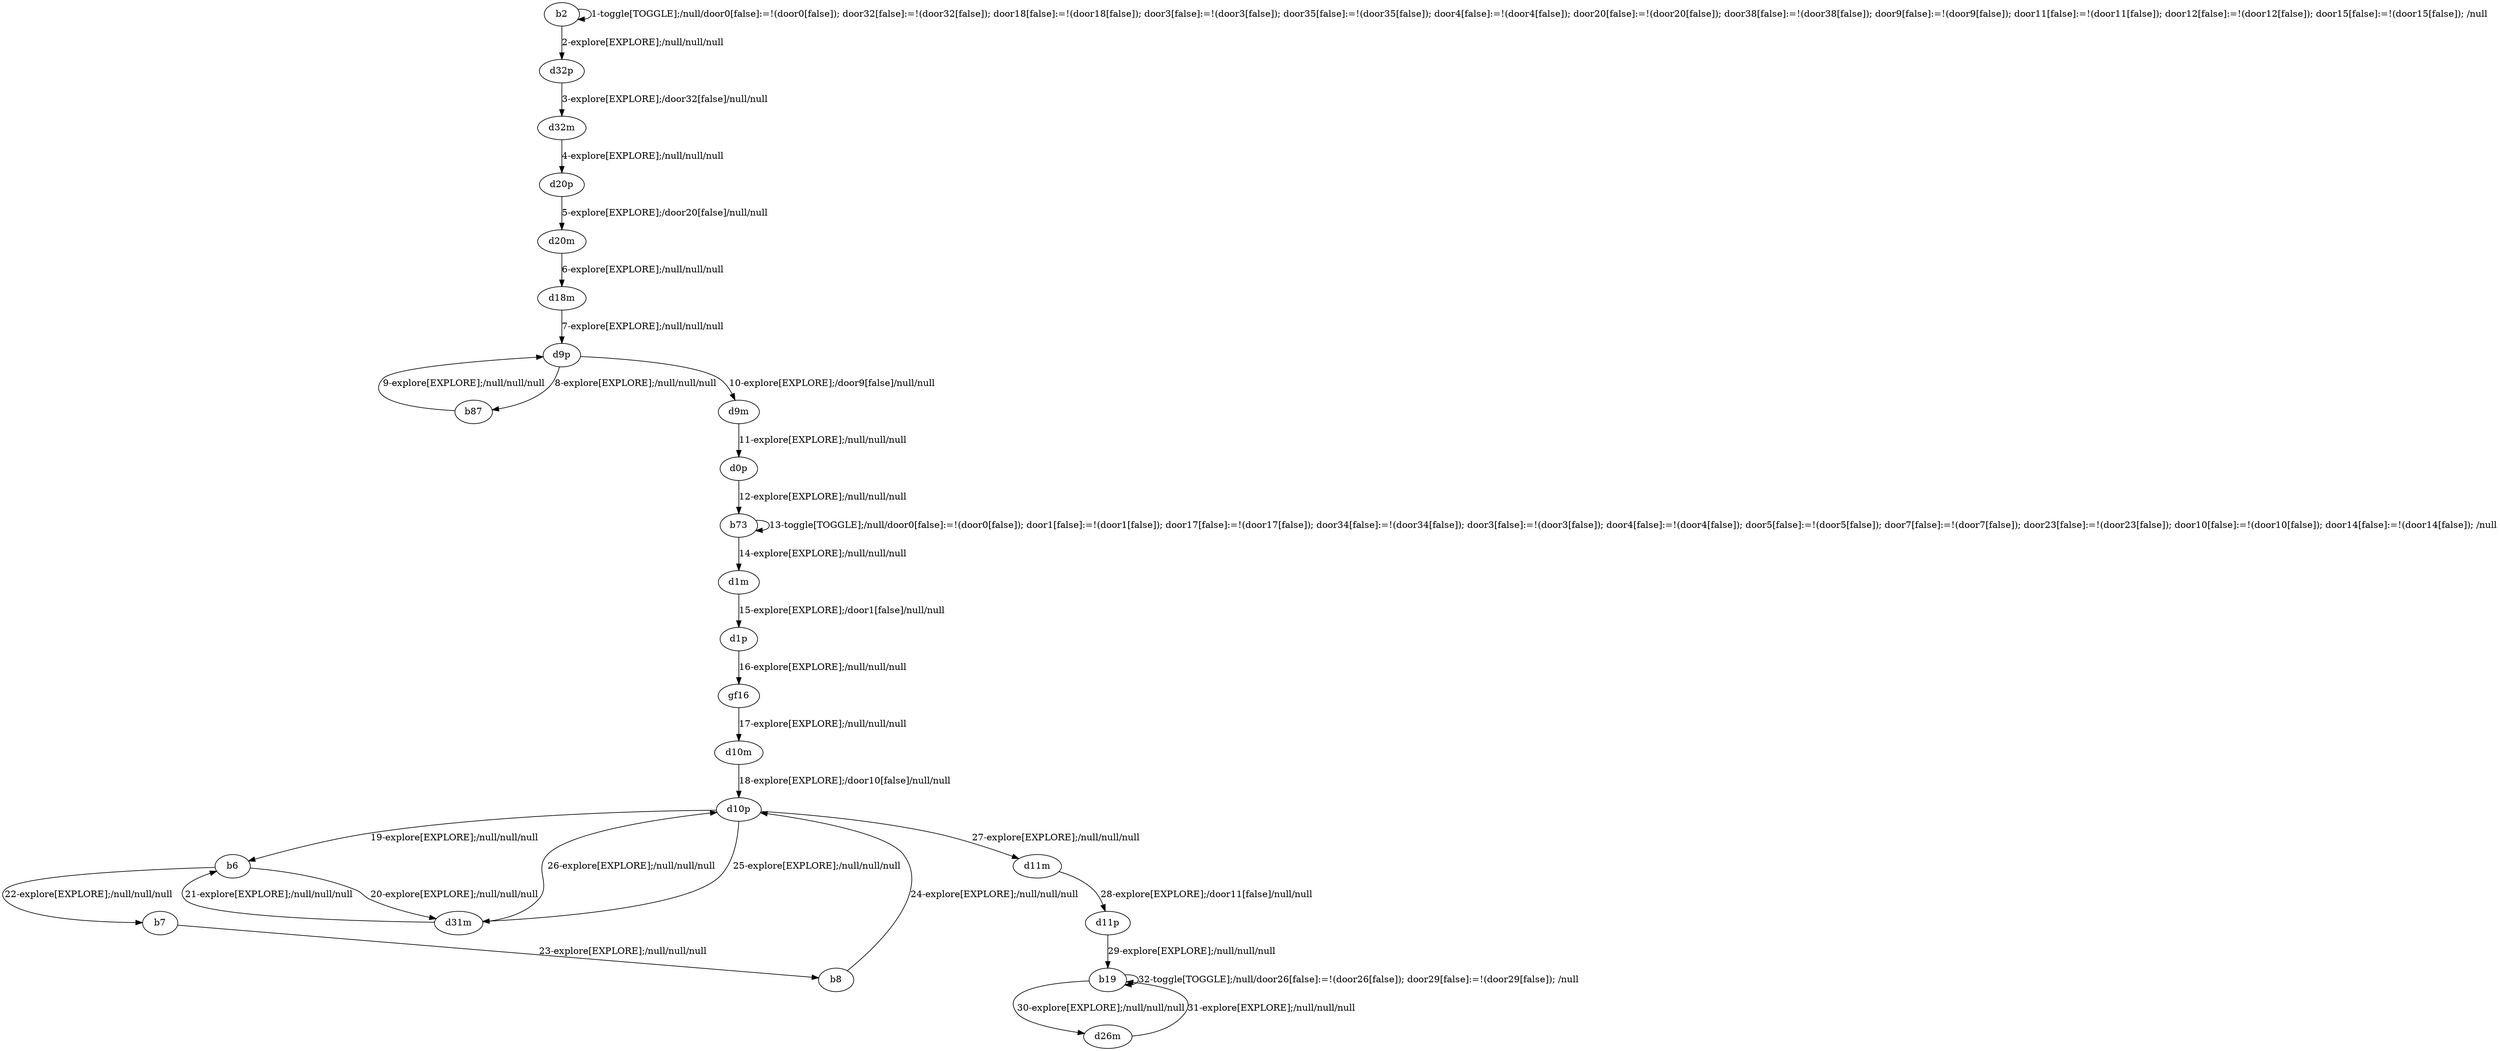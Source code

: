 # Total number of goals covered by this test: 1
# d26m --> b19

digraph g {
"b2" -> "b2" [label = "1-toggle[TOGGLE];/null/door0[false]:=!(door0[false]); door32[false]:=!(door32[false]); door18[false]:=!(door18[false]); door3[false]:=!(door3[false]); door35[false]:=!(door35[false]); door4[false]:=!(door4[false]); door20[false]:=!(door20[false]); door38[false]:=!(door38[false]); door9[false]:=!(door9[false]); door11[false]:=!(door11[false]); door12[false]:=!(door12[false]); door15[false]:=!(door15[false]); /null"];
"b2" -> "d32p" [label = "2-explore[EXPLORE];/null/null/null"];
"d32p" -> "d32m" [label = "3-explore[EXPLORE];/door32[false]/null/null"];
"d32m" -> "d20p" [label = "4-explore[EXPLORE];/null/null/null"];
"d20p" -> "d20m" [label = "5-explore[EXPLORE];/door20[false]/null/null"];
"d20m" -> "d18m" [label = "6-explore[EXPLORE];/null/null/null"];
"d18m" -> "d9p" [label = "7-explore[EXPLORE];/null/null/null"];
"d9p" -> "b87" [label = "8-explore[EXPLORE];/null/null/null"];
"b87" -> "d9p" [label = "9-explore[EXPLORE];/null/null/null"];
"d9p" -> "d9m" [label = "10-explore[EXPLORE];/door9[false]/null/null"];
"d9m" -> "d0p" [label = "11-explore[EXPLORE];/null/null/null"];
"d0p" -> "b73" [label = "12-explore[EXPLORE];/null/null/null"];
"b73" -> "b73" [label = "13-toggle[TOGGLE];/null/door0[false]:=!(door0[false]); door1[false]:=!(door1[false]); door17[false]:=!(door17[false]); door34[false]:=!(door34[false]); door3[false]:=!(door3[false]); door4[false]:=!(door4[false]); door5[false]:=!(door5[false]); door7[false]:=!(door7[false]); door23[false]:=!(door23[false]); door10[false]:=!(door10[false]); door14[false]:=!(door14[false]); /null"];
"b73" -> "d1m" [label = "14-explore[EXPLORE];/null/null/null"];
"d1m" -> "d1p" [label = "15-explore[EXPLORE];/door1[false]/null/null"];
"d1p" -> "gf16" [label = "16-explore[EXPLORE];/null/null/null"];
"gf16" -> "d10m" [label = "17-explore[EXPLORE];/null/null/null"];
"d10m" -> "d10p" [label = "18-explore[EXPLORE];/door10[false]/null/null"];
"d10p" -> "b6" [label = "19-explore[EXPLORE];/null/null/null"];
"b6" -> "d31m" [label = "20-explore[EXPLORE];/null/null/null"];
"d31m" -> "b6" [label = "21-explore[EXPLORE];/null/null/null"];
"b6" -> "b7" [label = "22-explore[EXPLORE];/null/null/null"];
"b7" -> "b8" [label = "23-explore[EXPLORE];/null/null/null"];
"b8" -> "d10p" [label = "24-explore[EXPLORE];/null/null/null"];
"d10p" -> "d31m" [label = "25-explore[EXPLORE];/null/null/null"];
"d31m" -> "d10p" [label = "26-explore[EXPLORE];/null/null/null"];
"d10p" -> "d11m" [label = "27-explore[EXPLORE];/null/null/null"];
"d11m" -> "d11p" [label = "28-explore[EXPLORE];/door11[false]/null/null"];
"d11p" -> "b19" [label = "29-explore[EXPLORE];/null/null/null"];
"b19" -> "d26m" [label = "30-explore[EXPLORE];/null/null/null"];
"d26m" -> "b19" [label = "31-explore[EXPLORE];/null/null/null"];
"b19" -> "b19" [label = "32-toggle[TOGGLE];/null/door26[false]:=!(door26[false]); door29[false]:=!(door29[false]); /null"];
}